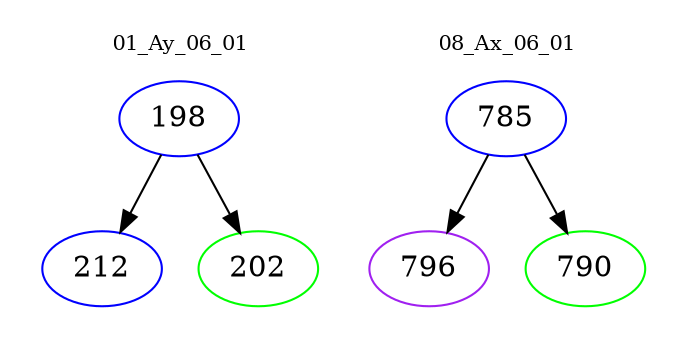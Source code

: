 digraph{
subgraph cluster_0 {
color = white
label = "01_Ay_06_01";
fontsize=10;
T0_198 [label="198", color="blue"]
T0_198 -> T0_212 [color="black"]
T0_212 [label="212", color="blue"]
T0_198 -> T0_202 [color="black"]
T0_202 [label="202", color="green"]
}
subgraph cluster_1 {
color = white
label = "08_Ax_06_01";
fontsize=10;
T1_785 [label="785", color="blue"]
T1_785 -> T1_796 [color="black"]
T1_796 [label="796", color="purple"]
T1_785 -> T1_790 [color="black"]
T1_790 [label="790", color="green"]
}
}
